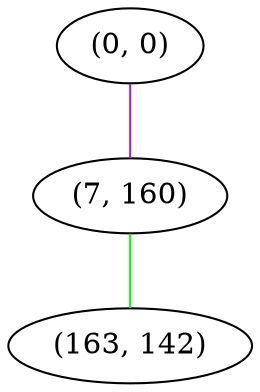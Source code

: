 graph "" {
"(0, 0)";
"(7, 160)";
"(163, 142)";
"(0, 0)" -- "(7, 160)"  [color=purple, key=0, weight=4];
"(7, 160)" -- "(163, 142)"  [color=green, key=0, weight=2];
}
